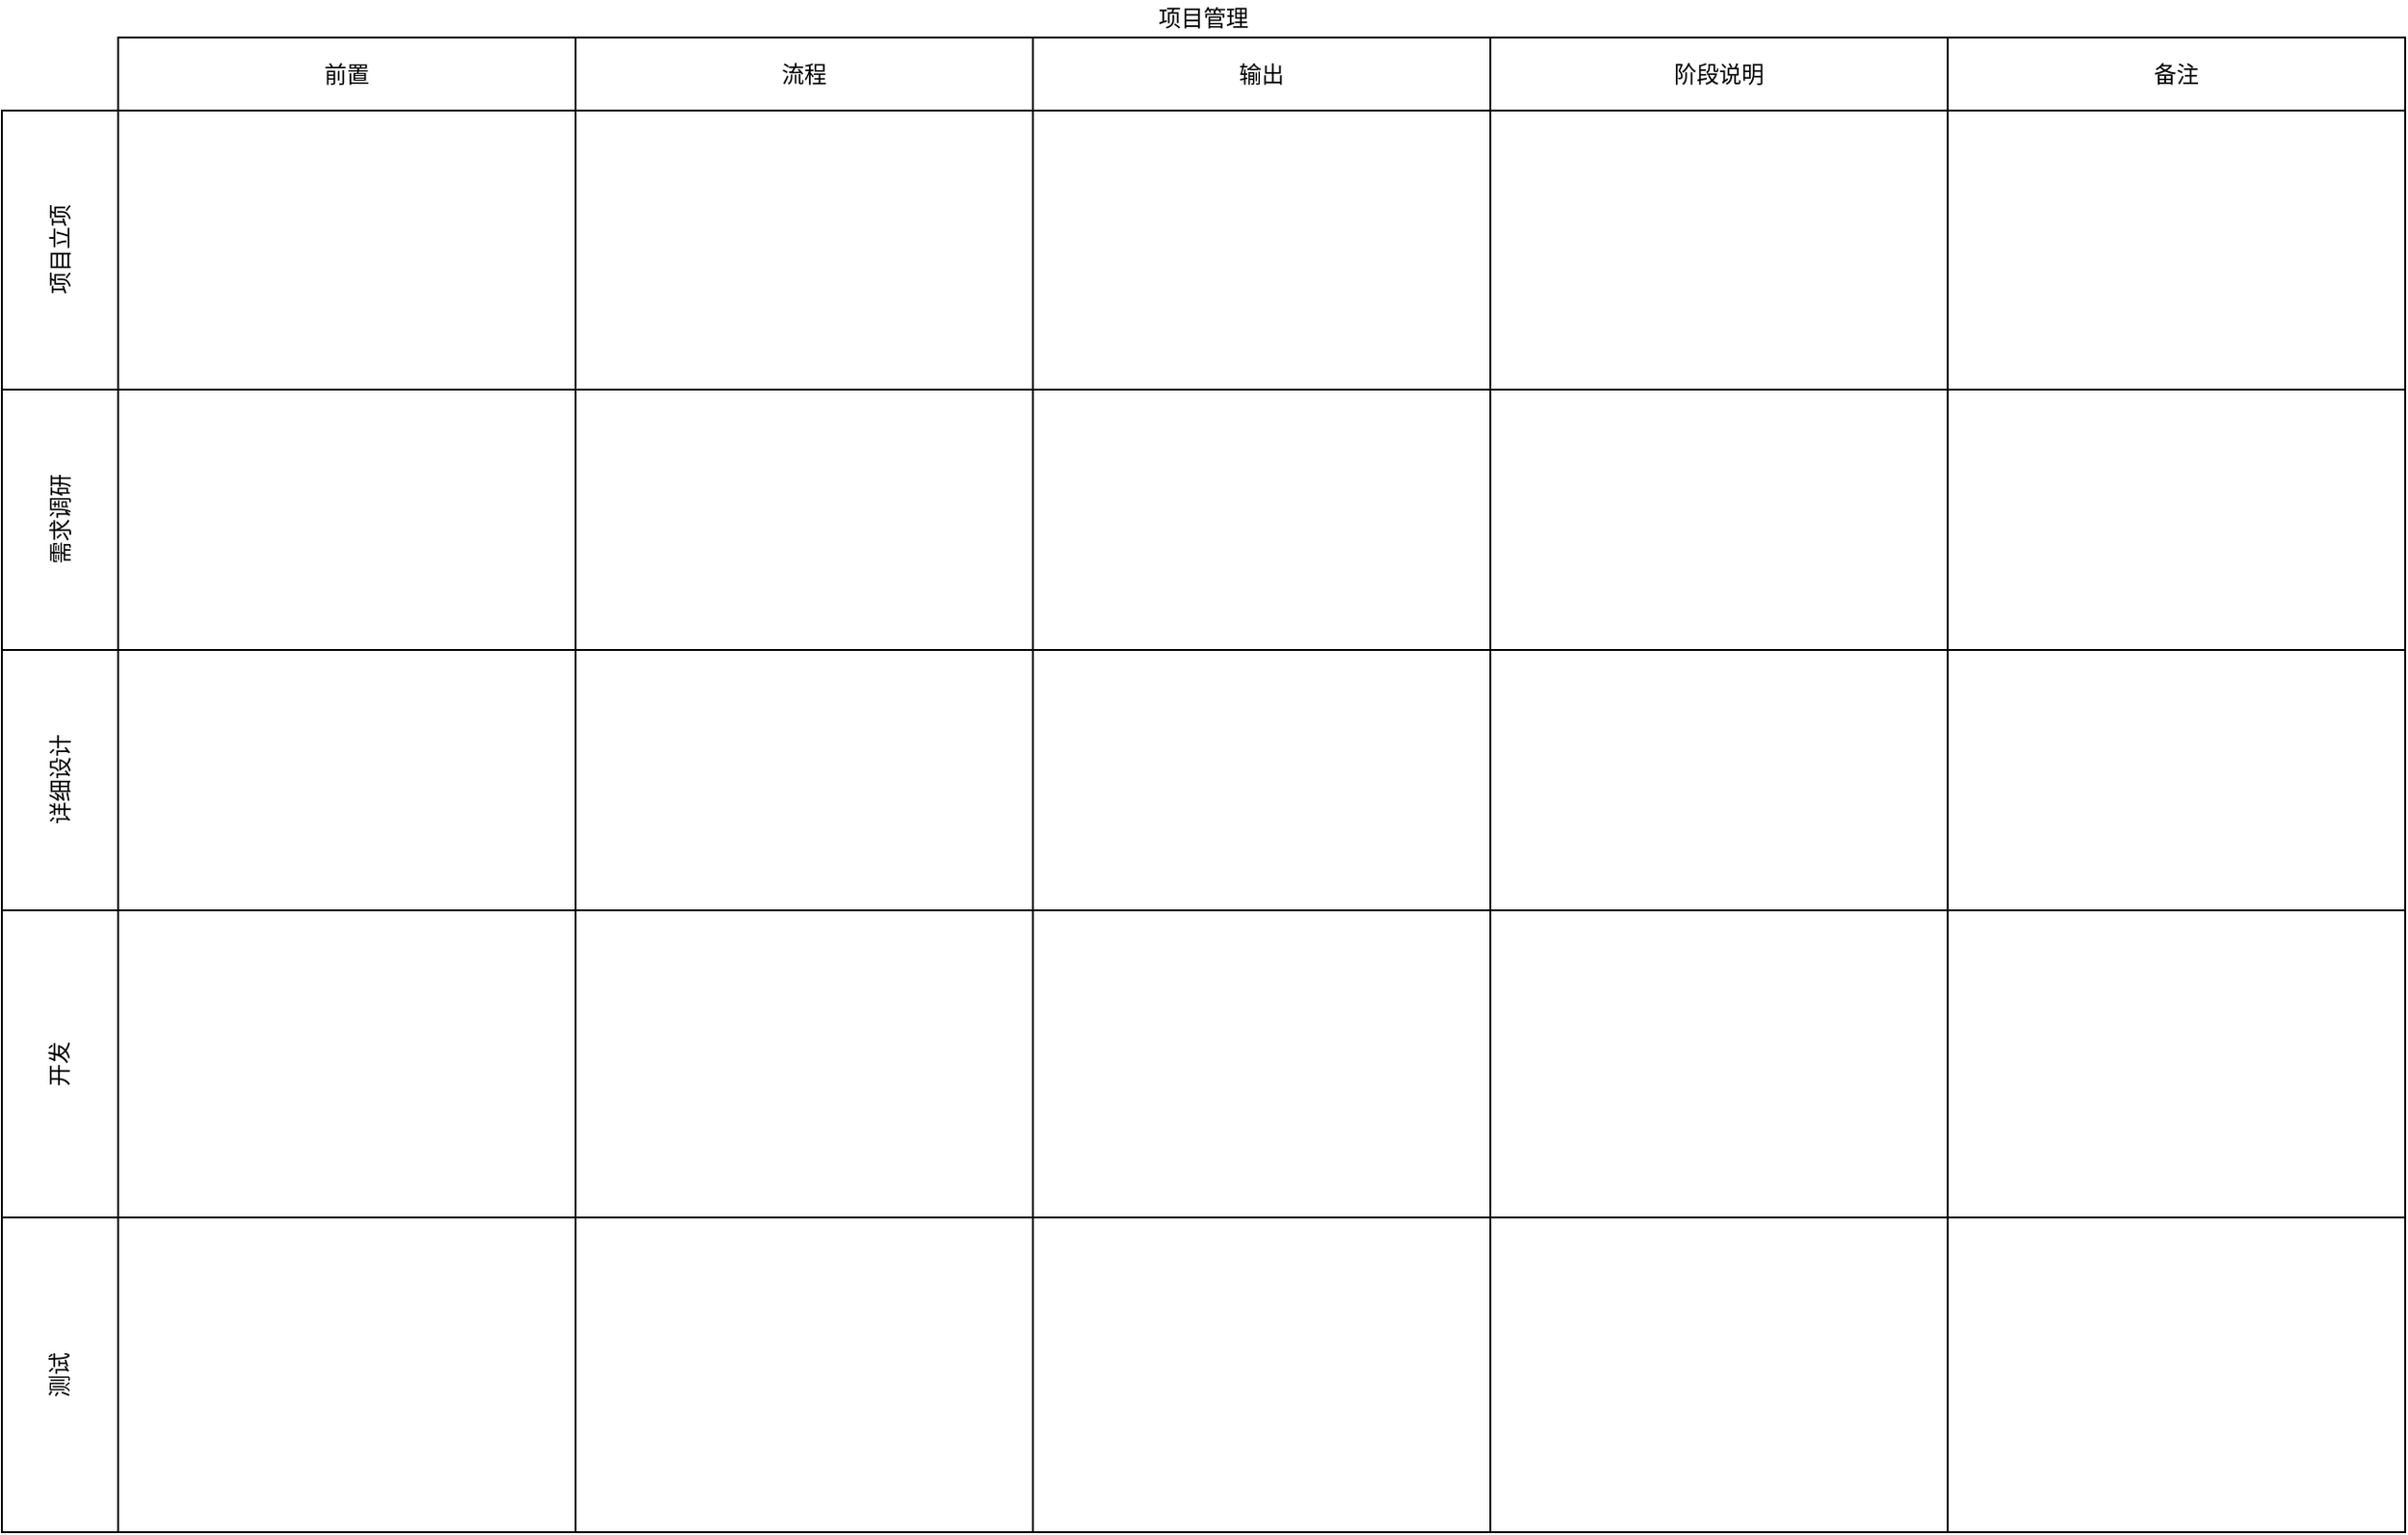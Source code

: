 <mxfile version="20.8.22" type="github">
  <diagram name="第 1 页" id="Q9Qhz2RqKxdd3Bqk_GgG">
    <mxGraphModel dx="1592" dy="1021" grid="1" gridSize="10" guides="1" tooltips="1" connect="1" arrows="1" fold="1" page="1" pageScale="1" pageWidth="827" pageHeight="1169" math="0" shadow="0">
      <root>
        <mxCell id="0" />
        <mxCell id="1" parent="0" />
        <mxCell id="_6r8pyDg1fTzUx4y1s2i-39" value="项目管理" style="shape=table;html=1;whiteSpace=wrap;startSize=20;container=1;collapsible=0;childLayout=tableLayout;fillColor=none;swimlaneFillColor=#ffffff;strokeColor=none;movable=1;resizable=1;rotatable=1;deletable=1;editable=1;locked=0;connectable=1;" vertex="1" parent="1">
          <mxGeometry x="140" y="40" width="1282" height="818" as="geometry" />
        </mxCell>
        <mxCell id="_6r8pyDg1fTzUx4y1s2i-40" value="" style="shape=partialRectangle;html=1;whiteSpace=wrap;collapsible=0;dropTarget=0;pointerEvents=0;fillColor=none;top=0;left=0;bottom=0;right=0;points=[[0,0.5],[1,0.5]];portConstraint=eastwest;strokeColor=none;" vertex="1" parent="_6r8pyDg1fTzUx4y1s2i-39">
          <mxGeometry y="20" width="1282" height="39" as="geometry" />
        </mxCell>
        <mxCell id="_6r8pyDg1fTzUx4y1s2i-41" value="" style="shape=partialRectangle;html=1;whiteSpace=wrap;connectable=0;fillColor=none;top=1;left=1;bottom=1;right=1;overflow=hidden;strokeColor=none;" vertex="1" parent="_6r8pyDg1fTzUx4y1s2i-40">
          <mxGeometry width="62" height="39" as="geometry">
            <mxRectangle width="62" height="39" as="alternateBounds" />
          </mxGeometry>
        </mxCell>
        <mxCell id="_6r8pyDg1fTzUx4y1s2i-42" value="前置" style="shape=partialRectangle;html=1;whiteSpace=wrap;connectable=0;fillColor=none;top=1;left=1;bottom=1;right=1;overflow=hidden;" vertex="1" parent="_6r8pyDg1fTzUx4y1s2i-40">
          <mxGeometry x="62" width="244" height="39" as="geometry">
            <mxRectangle width="244" height="39" as="alternateBounds" />
          </mxGeometry>
        </mxCell>
        <mxCell id="_6r8pyDg1fTzUx4y1s2i-43" value="流程" style="shape=partialRectangle;html=1;whiteSpace=wrap;connectable=0;fillColor=none;top=1;left=1;bottom=1;right=1;overflow=hidden;" vertex="1" parent="_6r8pyDg1fTzUx4y1s2i-40">
          <mxGeometry x="306" width="244" height="39" as="geometry">
            <mxRectangle width="244" height="39" as="alternateBounds" />
          </mxGeometry>
        </mxCell>
        <mxCell id="_6r8pyDg1fTzUx4y1s2i-121" value="输出" style="shape=partialRectangle;html=1;whiteSpace=wrap;connectable=0;fillColor=none;top=1;left=1;bottom=1;right=1;overflow=hidden;" vertex="1" parent="_6r8pyDg1fTzUx4y1s2i-40">
          <mxGeometry x="550" width="244" height="39" as="geometry">
            <mxRectangle width="244" height="39" as="alternateBounds" />
          </mxGeometry>
        </mxCell>
        <mxCell id="_6r8pyDg1fTzUx4y1s2i-139" value="阶段说明" style="shape=partialRectangle;html=1;whiteSpace=wrap;connectable=0;fillColor=none;top=1;left=1;bottom=1;right=1;overflow=hidden;" vertex="1" parent="_6r8pyDg1fTzUx4y1s2i-40">
          <mxGeometry x="794" width="244" height="39" as="geometry">
            <mxRectangle width="244" height="39" as="alternateBounds" />
          </mxGeometry>
        </mxCell>
        <mxCell id="_6r8pyDg1fTzUx4y1s2i-145" value="备注" style="shape=partialRectangle;html=1;whiteSpace=wrap;connectable=0;fillColor=none;top=1;left=1;bottom=1;right=1;overflow=hidden;" vertex="1" parent="_6r8pyDg1fTzUx4y1s2i-40">
          <mxGeometry x="1038" width="244" height="39" as="geometry">
            <mxRectangle width="244" height="39" as="alternateBounds" />
          </mxGeometry>
        </mxCell>
        <mxCell id="_6r8pyDg1fTzUx4y1s2i-44" value="" style="shape=partialRectangle;html=1;whiteSpace=wrap;collapsible=0;dropTarget=0;pointerEvents=0;fillColor=none;top=1;left=1;bottom=1;right=1;points=[[0,0.5],[1,0.5]];portConstraint=eastwest;" vertex="1" parent="_6r8pyDg1fTzUx4y1s2i-39">
          <mxGeometry y="59" width="1282" height="149" as="geometry" />
        </mxCell>
        <mxCell id="_6r8pyDg1fTzUx4y1s2i-45" value="项目立项" style="shape=partialRectangle;html=1;whiteSpace=wrap;connectable=0;fillColor=none;top=1;left=1;bottom=1;right=1;overflow=hidden;horizontal=0;" vertex="1" parent="_6r8pyDg1fTzUx4y1s2i-44">
          <mxGeometry width="62" height="149" as="geometry">
            <mxRectangle width="62" height="149" as="alternateBounds" />
          </mxGeometry>
        </mxCell>
        <mxCell id="_6r8pyDg1fTzUx4y1s2i-46" value="" style="shape=partialRectangle;html=1;whiteSpace=wrap;connectable=0;fillColor=none;top=1;left=1;bottom=1;right=1;overflow=hidden;" vertex="1" parent="_6r8pyDg1fTzUx4y1s2i-44">
          <mxGeometry x="62" width="244" height="149" as="geometry">
            <mxRectangle width="244" height="149" as="alternateBounds" />
          </mxGeometry>
        </mxCell>
        <mxCell id="_6r8pyDg1fTzUx4y1s2i-47" value="" style="shape=partialRectangle;html=1;whiteSpace=wrap;connectable=0;fillColor=none;top=1;left=1;bottom=1;right=1;overflow=hidden;" vertex="1" parent="_6r8pyDg1fTzUx4y1s2i-44">
          <mxGeometry x="306" width="244" height="149" as="geometry">
            <mxRectangle width="244" height="149" as="alternateBounds" />
          </mxGeometry>
        </mxCell>
        <mxCell id="_6r8pyDg1fTzUx4y1s2i-122" style="shape=partialRectangle;html=1;whiteSpace=wrap;connectable=0;fillColor=none;top=1;left=1;bottom=1;right=1;overflow=hidden;" vertex="1" parent="_6r8pyDg1fTzUx4y1s2i-44">
          <mxGeometry x="550" width="244" height="149" as="geometry">
            <mxRectangle width="244" height="149" as="alternateBounds" />
          </mxGeometry>
        </mxCell>
        <mxCell id="_6r8pyDg1fTzUx4y1s2i-140" style="shape=partialRectangle;html=1;whiteSpace=wrap;connectable=0;fillColor=none;top=1;left=1;bottom=1;right=1;overflow=hidden;" vertex="1" parent="_6r8pyDg1fTzUx4y1s2i-44">
          <mxGeometry x="794" width="244" height="149" as="geometry">
            <mxRectangle width="244" height="149" as="alternateBounds" />
          </mxGeometry>
        </mxCell>
        <mxCell id="_6r8pyDg1fTzUx4y1s2i-146" style="shape=partialRectangle;html=1;whiteSpace=wrap;connectable=0;fillColor=none;top=1;left=1;bottom=1;right=1;overflow=hidden;" vertex="1" parent="_6r8pyDg1fTzUx4y1s2i-44">
          <mxGeometry x="1038" width="244" height="149" as="geometry">
            <mxRectangle width="244" height="149" as="alternateBounds" />
          </mxGeometry>
        </mxCell>
        <mxCell id="_6r8pyDg1fTzUx4y1s2i-129" style="shape=partialRectangle;html=1;whiteSpace=wrap;collapsible=0;dropTarget=0;pointerEvents=0;fillColor=none;top=1;left=1;bottom=1;right=1;points=[[0,0.5],[1,0.5]];portConstraint=eastwest;" vertex="1" parent="_6r8pyDg1fTzUx4y1s2i-39">
          <mxGeometry y="208" width="1282" height="139" as="geometry" />
        </mxCell>
        <mxCell id="_6r8pyDg1fTzUx4y1s2i-130" value="需求调研" style="shape=partialRectangle;html=1;whiteSpace=wrap;connectable=0;fillColor=none;top=1;left=1;bottom=1;right=1;overflow=hidden;horizontal=0;" vertex="1" parent="_6r8pyDg1fTzUx4y1s2i-129">
          <mxGeometry width="62" height="139" as="geometry">
            <mxRectangle width="62" height="139" as="alternateBounds" />
          </mxGeometry>
        </mxCell>
        <mxCell id="_6r8pyDg1fTzUx4y1s2i-131" style="shape=partialRectangle;html=1;whiteSpace=wrap;connectable=0;fillColor=none;top=1;left=1;bottom=1;right=1;overflow=hidden;" vertex="1" parent="_6r8pyDg1fTzUx4y1s2i-129">
          <mxGeometry x="62" width="244" height="139" as="geometry">
            <mxRectangle width="244" height="139" as="alternateBounds" />
          </mxGeometry>
        </mxCell>
        <mxCell id="_6r8pyDg1fTzUx4y1s2i-132" style="shape=partialRectangle;html=1;whiteSpace=wrap;connectable=0;fillColor=none;top=1;left=1;bottom=1;right=1;overflow=hidden;" vertex="1" parent="_6r8pyDg1fTzUx4y1s2i-129">
          <mxGeometry x="306" width="244" height="139" as="geometry">
            <mxRectangle width="244" height="139" as="alternateBounds" />
          </mxGeometry>
        </mxCell>
        <mxCell id="_6r8pyDg1fTzUx4y1s2i-133" style="shape=partialRectangle;html=1;whiteSpace=wrap;connectable=0;fillColor=none;top=1;left=1;bottom=1;right=1;overflow=hidden;" vertex="1" parent="_6r8pyDg1fTzUx4y1s2i-129">
          <mxGeometry x="550" width="244" height="139" as="geometry">
            <mxRectangle width="244" height="139" as="alternateBounds" />
          </mxGeometry>
        </mxCell>
        <mxCell id="_6r8pyDg1fTzUx4y1s2i-141" style="shape=partialRectangle;html=1;whiteSpace=wrap;connectable=0;fillColor=none;top=1;left=1;bottom=1;right=1;overflow=hidden;" vertex="1" parent="_6r8pyDg1fTzUx4y1s2i-129">
          <mxGeometry x="794" width="244" height="139" as="geometry">
            <mxRectangle width="244" height="139" as="alternateBounds" />
          </mxGeometry>
        </mxCell>
        <mxCell id="_6r8pyDg1fTzUx4y1s2i-147" style="shape=partialRectangle;html=1;whiteSpace=wrap;connectable=0;fillColor=none;top=1;left=1;bottom=1;right=1;overflow=hidden;" vertex="1" parent="_6r8pyDg1fTzUx4y1s2i-129">
          <mxGeometry x="1038" width="244" height="139" as="geometry">
            <mxRectangle width="244" height="139" as="alternateBounds" />
          </mxGeometry>
        </mxCell>
        <mxCell id="_6r8pyDg1fTzUx4y1s2i-52" value="" style="shape=partialRectangle;html=1;whiteSpace=wrap;collapsible=0;dropTarget=0;pointerEvents=0;fillColor=none;top=1;left=1;bottom=1;right=1;points=[[0,0.5],[1,0.5]];portConstraint=eastwest;" vertex="1" parent="_6r8pyDg1fTzUx4y1s2i-39">
          <mxGeometry y="347" width="1282" height="139" as="geometry" />
        </mxCell>
        <mxCell id="_6r8pyDg1fTzUx4y1s2i-53" value="详细设计" style="shape=partialRectangle;html=1;whiteSpace=wrap;connectable=0;fillColor=none;top=1;left=1;bottom=1;right=1;overflow=hidden;horizontal=0;" vertex="1" parent="_6r8pyDg1fTzUx4y1s2i-52">
          <mxGeometry width="62" height="139" as="geometry">
            <mxRectangle width="62" height="139" as="alternateBounds" />
          </mxGeometry>
        </mxCell>
        <mxCell id="_6r8pyDg1fTzUx4y1s2i-54" value="" style="shape=partialRectangle;html=1;whiteSpace=wrap;connectable=0;fillColor=none;top=1;left=1;bottom=1;right=1;overflow=hidden;" vertex="1" parent="_6r8pyDg1fTzUx4y1s2i-52">
          <mxGeometry x="62" width="244" height="139" as="geometry">
            <mxRectangle width="244" height="139" as="alternateBounds" />
          </mxGeometry>
        </mxCell>
        <mxCell id="_6r8pyDg1fTzUx4y1s2i-55" value="" style="shape=partialRectangle;html=1;whiteSpace=wrap;connectable=0;fillColor=none;top=1;left=1;bottom=1;right=1;overflow=hidden;" vertex="1" parent="_6r8pyDg1fTzUx4y1s2i-52">
          <mxGeometry x="306" width="244" height="139" as="geometry">
            <mxRectangle width="244" height="139" as="alternateBounds" />
          </mxGeometry>
        </mxCell>
        <mxCell id="_6r8pyDg1fTzUx4y1s2i-123" style="shape=partialRectangle;html=1;whiteSpace=wrap;connectable=0;fillColor=none;top=1;left=1;bottom=1;right=1;overflow=hidden;" vertex="1" parent="_6r8pyDg1fTzUx4y1s2i-52">
          <mxGeometry x="550" width="244" height="139" as="geometry">
            <mxRectangle width="244" height="139" as="alternateBounds" />
          </mxGeometry>
        </mxCell>
        <mxCell id="_6r8pyDg1fTzUx4y1s2i-142" style="shape=partialRectangle;html=1;whiteSpace=wrap;connectable=0;fillColor=none;top=1;left=1;bottom=1;right=1;overflow=hidden;" vertex="1" parent="_6r8pyDg1fTzUx4y1s2i-52">
          <mxGeometry x="794" width="244" height="139" as="geometry">
            <mxRectangle width="244" height="139" as="alternateBounds" />
          </mxGeometry>
        </mxCell>
        <mxCell id="_6r8pyDg1fTzUx4y1s2i-148" style="shape=partialRectangle;html=1;whiteSpace=wrap;connectable=0;fillColor=none;top=1;left=1;bottom=1;right=1;overflow=hidden;" vertex="1" parent="_6r8pyDg1fTzUx4y1s2i-52">
          <mxGeometry x="1038" width="244" height="139" as="geometry">
            <mxRectangle width="244" height="139" as="alternateBounds" />
          </mxGeometry>
        </mxCell>
        <mxCell id="_6r8pyDg1fTzUx4y1s2i-134" style="shape=partialRectangle;html=1;whiteSpace=wrap;collapsible=0;dropTarget=0;pointerEvents=0;fillColor=none;top=1;left=1;bottom=1;right=1;points=[[0,0.5],[1,0.5]];portConstraint=eastwest;" vertex="1" parent="_6r8pyDg1fTzUx4y1s2i-39">
          <mxGeometry y="486" width="1282" height="164" as="geometry" />
        </mxCell>
        <mxCell id="_6r8pyDg1fTzUx4y1s2i-135" value="开发" style="shape=partialRectangle;html=1;whiteSpace=wrap;connectable=0;fillColor=none;top=1;left=1;bottom=1;right=1;overflow=hidden;horizontal=0;" vertex="1" parent="_6r8pyDg1fTzUx4y1s2i-134">
          <mxGeometry width="62" height="164" as="geometry">
            <mxRectangle width="62" height="164" as="alternateBounds" />
          </mxGeometry>
        </mxCell>
        <mxCell id="_6r8pyDg1fTzUx4y1s2i-136" style="shape=partialRectangle;html=1;whiteSpace=wrap;connectable=0;fillColor=none;top=1;left=1;bottom=1;right=1;overflow=hidden;" vertex="1" parent="_6r8pyDg1fTzUx4y1s2i-134">
          <mxGeometry x="62" width="244" height="164" as="geometry">
            <mxRectangle width="244" height="164" as="alternateBounds" />
          </mxGeometry>
        </mxCell>
        <mxCell id="_6r8pyDg1fTzUx4y1s2i-137" style="shape=partialRectangle;html=1;whiteSpace=wrap;connectable=0;fillColor=none;top=1;left=1;bottom=1;right=1;overflow=hidden;" vertex="1" parent="_6r8pyDg1fTzUx4y1s2i-134">
          <mxGeometry x="306" width="244" height="164" as="geometry">
            <mxRectangle width="244" height="164" as="alternateBounds" />
          </mxGeometry>
        </mxCell>
        <mxCell id="_6r8pyDg1fTzUx4y1s2i-138" style="shape=partialRectangle;html=1;whiteSpace=wrap;connectable=0;fillColor=none;top=1;left=1;bottom=1;right=1;overflow=hidden;" vertex="1" parent="_6r8pyDg1fTzUx4y1s2i-134">
          <mxGeometry x="550" width="244" height="164" as="geometry">
            <mxRectangle width="244" height="164" as="alternateBounds" />
          </mxGeometry>
        </mxCell>
        <mxCell id="_6r8pyDg1fTzUx4y1s2i-143" style="shape=partialRectangle;html=1;whiteSpace=wrap;connectable=0;fillColor=none;top=1;left=1;bottom=1;right=1;overflow=hidden;" vertex="1" parent="_6r8pyDg1fTzUx4y1s2i-134">
          <mxGeometry x="794" width="244" height="164" as="geometry">
            <mxRectangle width="244" height="164" as="alternateBounds" />
          </mxGeometry>
        </mxCell>
        <mxCell id="_6r8pyDg1fTzUx4y1s2i-149" style="shape=partialRectangle;html=1;whiteSpace=wrap;connectable=0;fillColor=none;top=1;left=1;bottom=1;right=1;overflow=hidden;" vertex="1" parent="_6r8pyDg1fTzUx4y1s2i-134">
          <mxGeometry x="1038" width="244" height="164" as="geometry">
            <mxRectangle width="244" height="164" as="alternateBounds" />
          </mxGeometry>
        </mxCell>
        <mxCell id="_6r8pyDg1fTzUx4y1s2i-48" value="" style="shape=partialRectangle;html=1;whiteSpace=wrap;collapsible=0;dropTarget=0;pointerEvents=0;fillColor=none;top=1;left=1;bottom=1;right=1;points=[[0,0.5],[1,0.5]];portConstraint=eastwest;" vertex="1" parent="_6r8pyDg1fTzUx4y1s2i-39">
          <mxGeometry y="650" width="1282" height="168" as="geometry" />
        </mxCell>
        <mxCell id="_6r8pyDg1fTzUx4y1s2i-49" value="测试" style="shape=partialRectangle;html=1;whiteSpace=wrap;connectable=0;fillColor=none;top=1;left=1;bottom=1;right=1;overflow=hidden;horizontal=0;" vertex="1" parent="_6r8pyDg1fTzUx4y1s2i-48">
          <mxGeometry width="62" height="168" as="geometry">
            <mxRectangle width="62" height="168" as="alternateBounds" />
          </mxGeometry>
        </mxCell>
        <mxCell id="_6r8pyDg1fTzUx4y1s2i-50" value="" style="shape=partialRectangle;html=1;whiteSpace=wrap;connectable=0;fillColor=none;top=1;left=1;bottom=1;right=1;overflow=hidden;" vertex="1" parent="_6r8pyDg1fTzUx4y1s2i-48">
          <mxGeometry x="62" width="244" height="168" as="geometry">
            <mxRectangle width="244" height="168" as="alternateBounds" />
          </mxGeometry>
        </mxCell>
        <mxCell id="_6r8pyDg1fTzUx4y1s2i-51" value="" style="shape=partialRectangle;html=1;whiteSpace=wrap;connectable=0;fillColor=none;top=1;left=1;bottom=1;right=1;overflow=hidden;" vertex="1" parent="_6r8pyDg1fTzUx4y1s2i-48">
          <mxGeometry x="306" width="244" height="168" as="geometry">
            <mxRectangle width="244" height="168" as="alternateBounds" />
          </mxGeometry>
        </mxCell>
        <mxCell id="_6r8pyDg1fTzUx4y1s2i-124" style="shape=partialRectangle;html=1;whiteSpace=wrap;connectable=0;fillColor=none;top=1;left=1;bottom=1;right=1;overflow=hidden;" vertex="1" parent="_6r8pyDg1fTzUx4y1s2i-48">
          <mxGeometry x="550" width="244" height="168" as="geometry">
            <mxRectangle width="244" height="168" as="alternateBounds" />
          </mxGeometry>
        </mxCell>
        <mxCell id="_6r8pyDg1fTzUx4y1s2i-144" style="shape=partialRectangle;html=1;whiteSpace=wrap;connectable=0;fillColor=none;top=1;left=1;bottom=1;right=1;overflow=hidden;" vertex="1" parent="_6r8pyDg1fTzUx4y1s2i-48">
          <mxGeometry x="794" width="244" height="168" as="geometry">
            <mxRectangle width="244" height="168" as="alternateBounds" />
          </mxGeometry>
        </mxCell>
        <mxCell id="_6r8pyDg1fTzUx4y1s2i-150" style="shape=partialRectangle;html=1;whiteSpace=wrap;connectable=0;fillColor=none;top=1;left=1;bottom=1;right=1;overflow=hidden;" vertex="1" parent="_6r8pyDg1fTzUx4y1s2i-48">
          <mxGeometry x="1038" width="244" height="168" as="geometry">
            <mxRectangle width="244" height="168" as="alternateBounds" />
          </mxGeometry>
        </mxCell>
      </root>
    </mxGraphModel>
  </diagram>
</mxfile>
